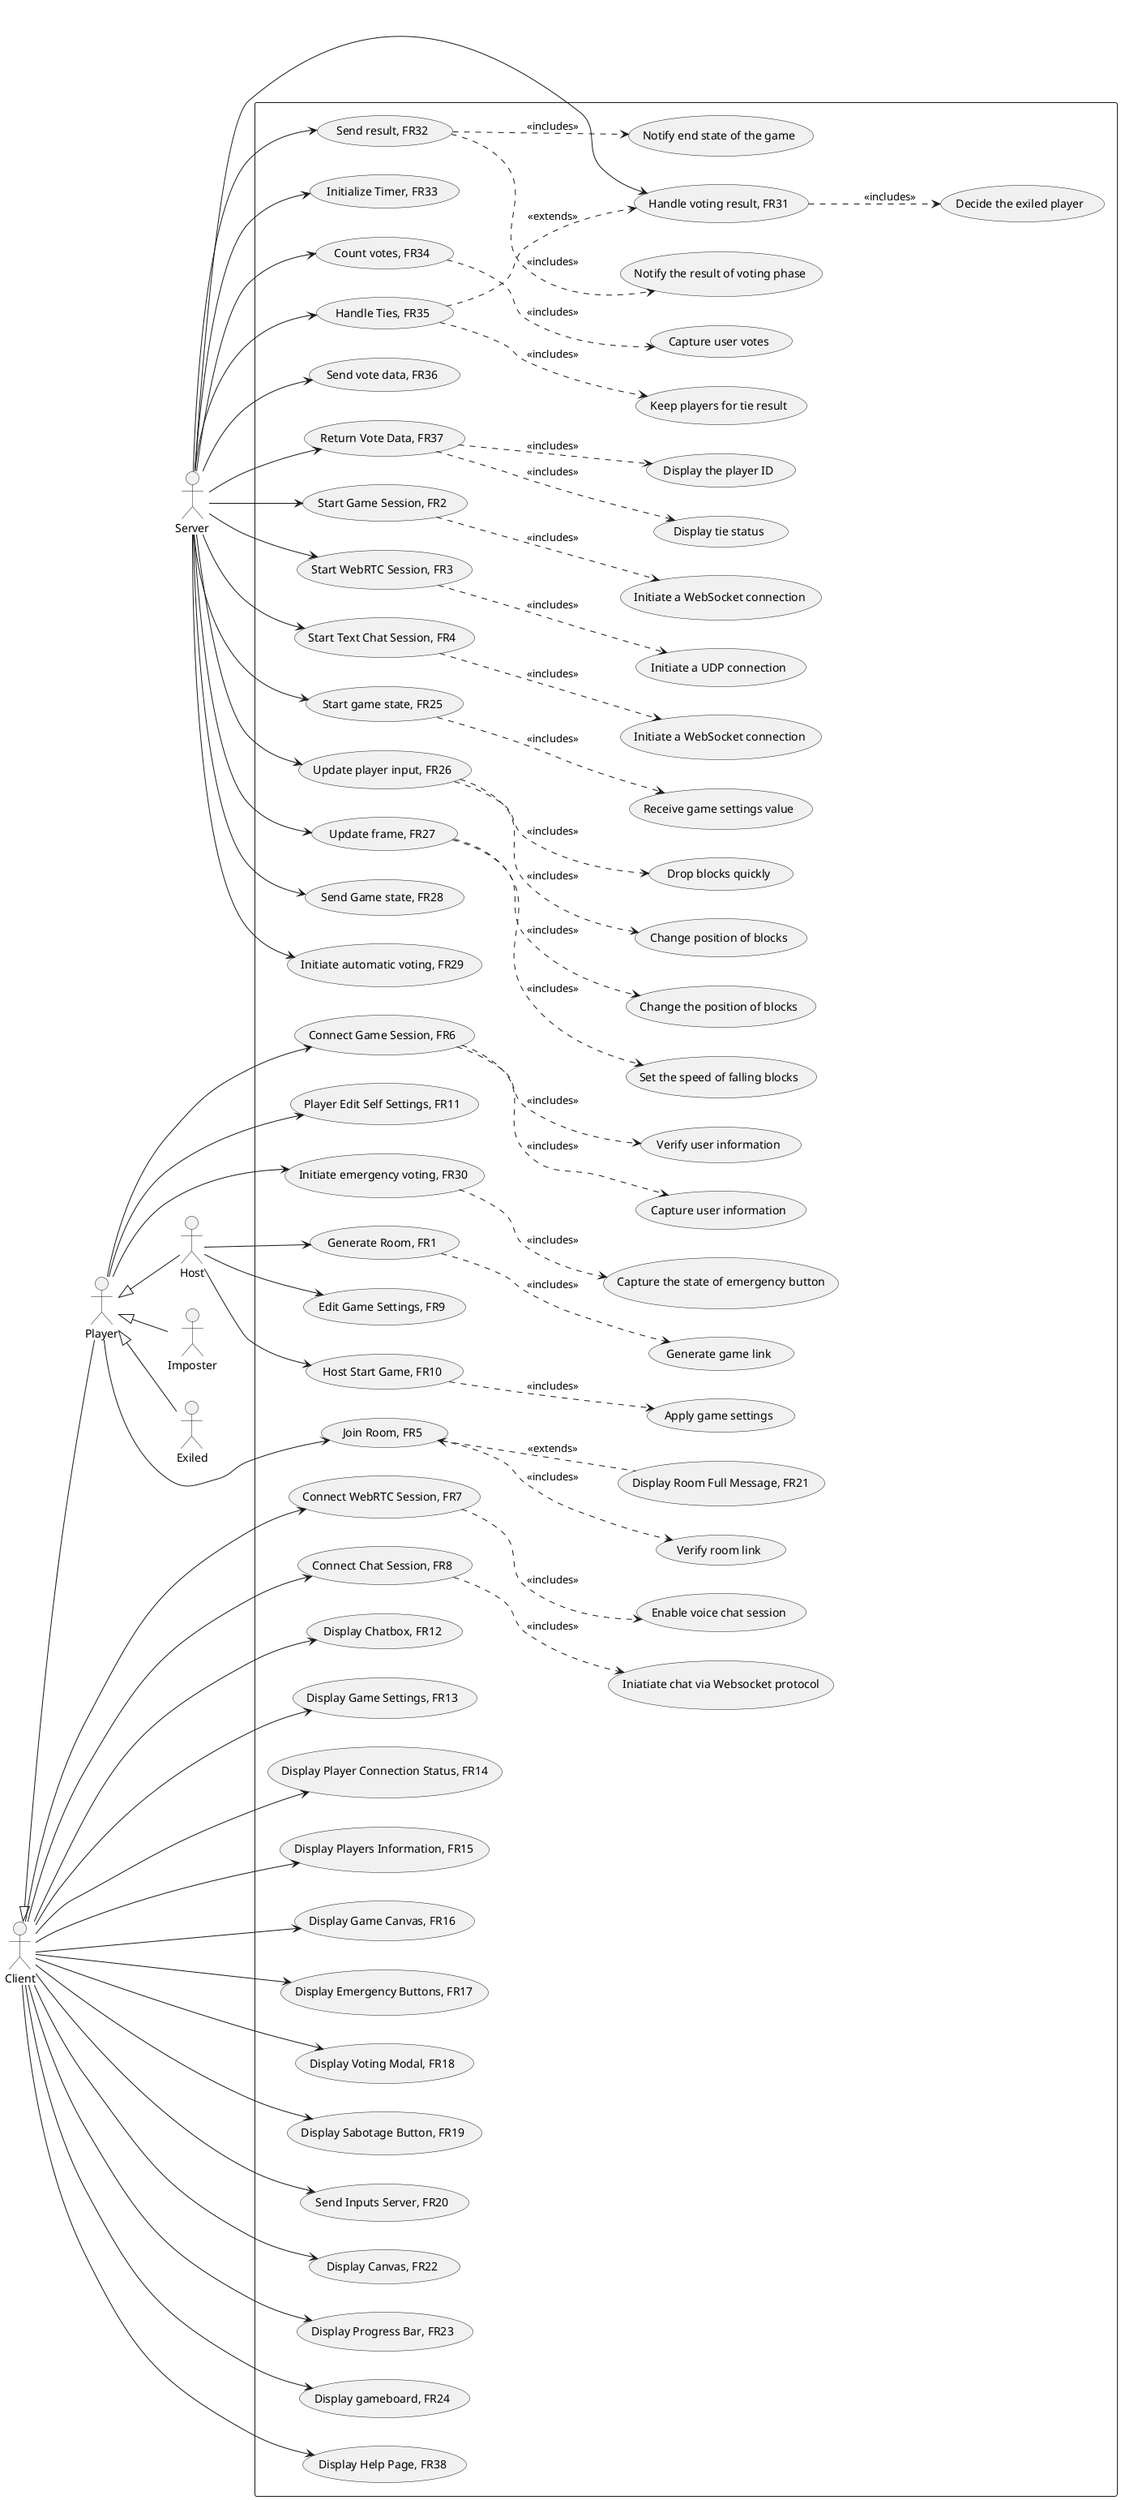 @startuml
left to right direction
skinparam usecase {
    BackgroundColor<< FR >> YellowGreen
    BorderColor<< FR >> YellowGreen
}


actor Host as h
actor Player as p
actor Civilian as c
actor Imposter as i
actor Exiled as e
actor Server as s
actor Client as c

c <|-- p 
p <|-- h
p <|-- i
p <|-- e

rectangle {
    usecase "Generate Room, FR1" as UC1
    usecase "Generate game link" as UC1.1
    
    usecase "Start Game Session, FR2" as UC2
    usecase "Initiate a WebSocket connection" as UC2.1

    usecase "Start WebRTC Session, FR3" as UC3
    usecase "Initiate a UDP connection" as UC3.1
    
    usecase "Start Text Chat Session, FR4" as UC4
    usecase "Initiate a WebSocket connection" as UC4.1
    
    usecase "Join Room, FR5" as UC5
    usecase "Verify room link" as UC5.1
    
    usecase "Connect Game Session, FR6" as UC6
    usecase "Capture user information" as UC6.1
    usecase "Verify user information" as UC6.2
    
    usecase "Connect WebRTC Session, FR7" as UC7
    usecase "Enable voice chat session" as UC7.1
    
    usecase "Connect Chat Session, FR8" as UC8
    usecase "Iniatiate chat via Websocket protocol" as UC8.1
    
    usecase "Edit Game Settings, FR9" as UC9
    
    usecase "Host Start Game, FR10" as UC10
    usecase "Apply game settings" as UC10.1
    
    usecase "Player Edit Self Settings, FR11" as UC11
    
    usecase "Display Chatbox, FR12" as UC12
    
    usecase "Display Game Settings, FR13" as UC13
    
    usecase "Display Player Connection Status, FR14" as UC14
    
    usecase "Display Players Information, FR15" as UC15
    
    usecase "Display Game Canvas, FR16" as UC16
    
    usecase "Display Emergency Buttons, FR17" as UC17
    
    usecase "Display Voting Modal, FR18" as UC18
    
    usecase "Display Sabotage Button, FR19" as UC19
    
    usecase "Send Inputs Server, FR20" as UC20
    
    usecase "Display Room Full Message, FR21" as UC21
    
    usecase "Display Canvas, FR22" as UC22
    
    usecase "Display Progress Bar, FR23" as UC23
    
    usecase "Display gameboard, FR24" as UC24
    
    usecase "Start game state, FR25" as UC25
    usecase "Receive game settings value" as UC25.1
    
    usecase "Update player input, FR26" as UC26
    usecase "Change position of blocks" as UC26.1
    usecase "Drop blocks quickly" as UC26.2
    
    usecase "Update frame, FR27" as UC27
    usecase "Set the speed of falling blocks" as UC27.1
    usecase "Change the position of blocks" as UC27.2
    
    usecase "Send Game state, FR28" as UC28
    
    usecase "Initiate automatic voting, FR29" as UC29 
    
    usecase "Initiate emergency voting, FR30" as UC30
    usecase "Capture the state of emergency button" as UC30.1
    
    usecase "Handle voting result, FR31" as UC31
    usecase "Decide the exiled player" as UC31.1
    
    usecase "Send result, FR32" as UC32
    usecase "Notify end state of the game" as UC32.1
    usecase "Notify the result of voting phase" as UC32.2
    
    usecase "Initialize Timer, FR33" as UC33
    
    usecase "Count votes, FR34" as UC34
    usecase "Capture user votes" as UC34.1
    
    usecase "Handle Ties, FR35" as UC35
    usecase "Keep players for tie result" as UC35.1

    usecase "Send vote data, FR36" as UC36
    
    usecase "Return Vote Data, FR37" as UC37
    usecase "Display the player ID" as UC37.1
    usecase "Display tie status" as UC37.2

    usecase "Display Help Page, FR38" as UC38
}

h --> UC1
s --> UC2
s --> UC3
s --> UC4
p --> UC5
p --> UC6
c --> UC7
c --> UC8
h --> UC9
h --> UC10
p --> UC11

c --> UC12
c --> UC13
c --> UC14
c --> UC15
c --> UC16
c --> UC17
c --> UC18
c --> UC19
c --> UC20
' c --> UC21
c --> UC22
c --> UC23
c --> UC24

s --> UC25
s --> UC26
s --> UC27
s --> UC28

s --> UC29
p --> UC30
s --> UC31
s --> UC32
s --> UC33
s --> UC34
s --> UC35
s --> UC36
s --> UC37

c --> UC38


UC1 ..> UC1.1 : <<includes>>

UC2 ..> UC2.1 : <<includes>>

UC3 ..> UC3.1 : <<includes>>

UC4 ..> UC4.1 : <<includes>>

UC5 ..> UC5.1 : <<includes>>
UC5 <.. UC21 : <<extends>>

UC6 ..> UC6.1 : <<includes>>
UC6 ..> UC6.2 : <<includes>>

UC7 ..> UC7.1 : <<includes>>

UC8 ..> UC8.1 : <<includes>>

UC10 ..> UC10.1 : <<includes>>


UC25 ..> UC25.1 : <<includes>>

UC26 ..> UC26.1 : <<includes>>
UC26 ..> UC26.2 : <<includes>>

UC27 ..> UC27.1 : <<includes>>
UC27 ..> UC27.2 : <<includes>>

UC30 ..> UC30.1 : <<includes>>

UC31 ..> UC31.1 : <<includes>>

UC32 ..> UC32.1 : <<includes>>
UC32 ..> UC32.2 : <<includes>>

UC34 ..> UC34.1 : <<includes>>

UC35 ..> UC31 : <<extends>>
UC35 ..> UC35.1 : <<includes>>

UC37 ..> UC37.1 : <<includes>>
UC37 ..> UC37.2 : <<includes>>

@enduml
